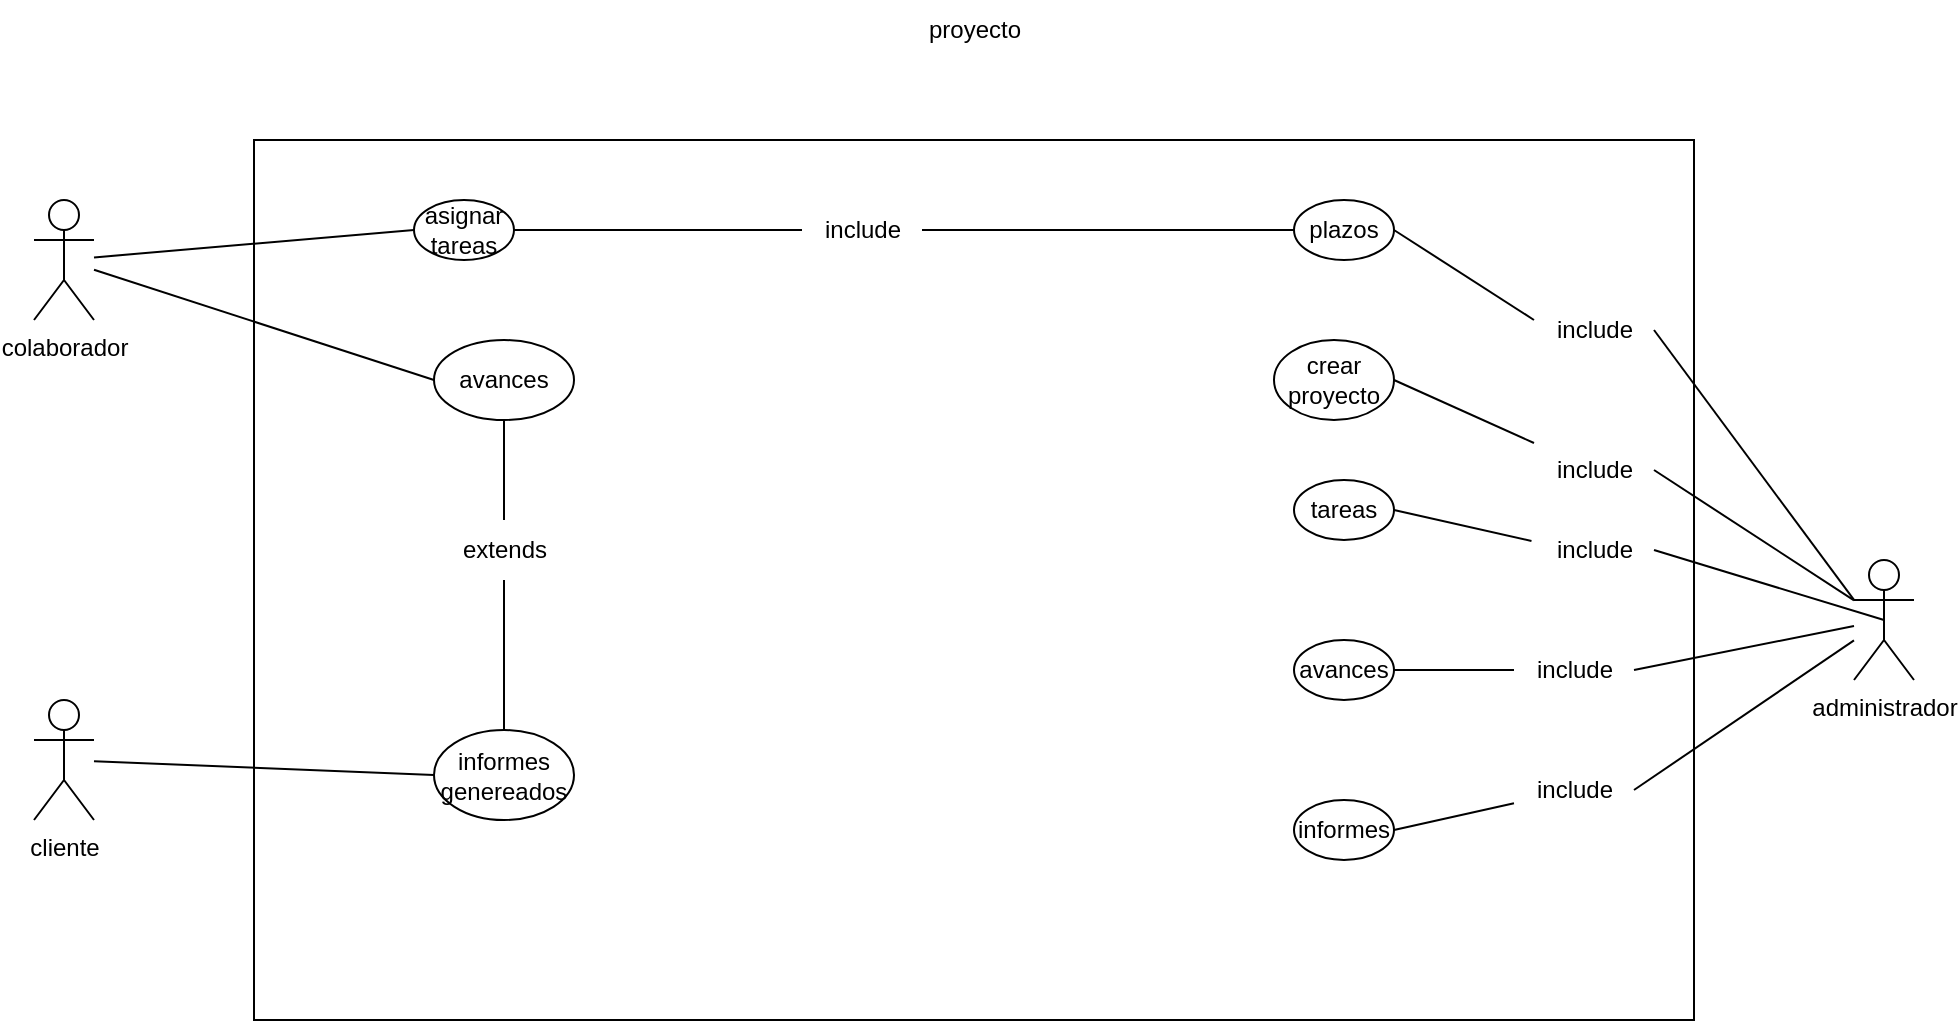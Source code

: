 <mxfile version="28.1.1" pages="2">
  <diagram name="Página-1" id="GuE6-7UxbCQpU3fI9Hgw">
    <mxGraphModel grid="1" page="1" gridSize="10" guides="1" tooltips="1" connect="1" arrows="1" fold="1" pageScale="1" pageWidth="827" pageHeight="1169" math="0" shadow="0">
      <root>
        <mxCell id="0" />
        <mxCell id="1" parent="0" />
        <mxCell id="JMt6g2PzTP9PemR2RMLR-1" value="" style="rounded=0;whiteSpace=wrap;html=1;" vertex="1" parent="1">
          <mxGeometry x="80" y="40" width="720" height="440" as="geometry" />
        </mxCell>
        <mxCell id="JMt6g2PzTP9PemR2RMLR-2" value="&lt;font style=&quot;vertical-align: inherit;&quot; dir=&quot;auto&quot;&gt;&lt;font style=&quot;vertical-align: inherit;&quot; dir=&quot;auto&quot;&gt;colaborador&lt;/font&gt;&lt;/font&gt;" style="shape=umlActor;verticalLabelPosition=bottom;verticalAlign=top;html=1;outlineConnect=0;" vertex="1" parent="1">
          <mxGeometry x="-30" y="70" width="30" height="60" as="geometry" />
        </mxCell>
        <mxCell id="JMt6g2PzTP9PemR2RMLR-3" value="&lt;font style=&quot;vertical-align: inherit;&quot; dir=&quot;auto&quot;&gt;&lt;font style=&quot;vertical-align: inherit;&quot; dir=&quot;auto&quot;&gt;administrador&lt;/font&gt;&lt;/font&gt;" style="shape=umlActor;verticalLabelPosition=bottom;verticalAlign=top;html=1;outlineConnect=0;" vertex="1" parent="1">
          <mxGeometry x="880" y="250" width="30" height="60" as="geometry" />
        </mxCell>
        <mxCell id="JMt6g2PzTP9PemR2RMLR-4" value="&lt;font style=&quot;vertical-align: inherit;&quot; dir=&quot;auto&quot;&gt;&lt;font style=&quot;vertical-align: inherit;&quot; dir=&quot;auto&quot;&gt;cliente&lt;/font&gt;&lt;/font&gt;" style="shape=umlActor;verticalLabelPosition=bottom;verticalAlign=top;html=1;outlineConnect=0;" vertex="1" parent="1">
          <mxGeometry x="-30" y="320" width="30" height="60" as="geometry" />
        </mxCell>
        <mxCell id="JMt6g2PzTP9PemR2RMLR-5" value="&lt;font style=&quot;vertical-align: inherit;&quot; dir=&quot;auto&quot;&gt;&lt;font style=&quot;vertical-align: inherit;&quot; dir=&quot;auto&quot;&gt;&lt;font style=&quot;vertical-align: inherit;&quot; dir=&quot;auto&quot;&gt;&lt;font style=&quot;vertical-align: inherit;&quot; dir=&quot;auto&quot;&gt;plazos&lt;/font&gt;&lt;/font&gt;&lt;/font&gt;&lt;/font&gt;" style="ellipse;whiteSpace=wrap;html=1;" vertex="1" parent="1">
          <mxGeometry x="600" y="70" width="50" height="30" as="geometry" />
        </mxCell>
        <mxCell id="JMt6g2PzTP9PemR2RMLR-6" value="&lt;font style=&quot;vertical-align: inherit;&quot; dir=&quot;auto&quot;&gt;&lt;font style=&quot;vertical-align: inherit;&quot; dir=&quot;auto&quot;&gt;crear proyecto&lt;/font&gt;&lt;/font&gt;" style="ellipse;whiteSpace=wrap;html=1;" vertex="1" parent="1">
          <mxGeometry x="590" y="140" width="60" height="40" as="geometry" />
        </mxCell>
        <mxCell id="JMt6g2PzTP9PemR2RMLR-7" value="&lt;font style=&quot;vertical-align: inherit;&quot; dir=&quot;auto&quot;&gt;&lt;font style=&quot;vertical-align: inherit;&quot; dir=&quot;auto&quot;&gt;tareas&lt;/font&gt;&lt;/font&gt;" style="ellipse;whiteSpace=wrap;html=1;" vertex="1" parent="1">
          <mxGeometry x="600" y="210" width="50" height="30" as="geometry" />
        </mxCell>
        <mxCell id="JMt6g2PzTP9PemR2RMLR-8" value="&lt;font style=&quot;vertical-align: inherit;&quot; dir=&quot;auto&quot;&gt;&lt;font style=&quot;vertical-align: inherit;&quot; dir=&quot;auto&quot;&gt;avances&lt;/font&gt;&lt;/font&gt;" style="ellipse;whiteSpace=wrap;html=1;" vertex="1" parent="1">
          <mxGeometry x="600" y="290" width="50" height="30" as="geometry" />
        </mxCell>
        <mxCell id="JMt6g2PzTP9PemR2RMLR-9" value="&lt;font style=&quot;vertical-align: inherit;&quot; dir=&quot;auto&quot;&gt;&lt;font style=&quot;vertical-align: inherit;&quot; dir=&quot;auto&quot;&gt;informes&lt;/font&gt;&lt;/font&gt;" style="ellipse;whiteSpace=wrap;html=1;" vertex="1" parent="1">
          <mxGeometry x="600" y="370" width="50" height="30" as="geometry" />
        </mxCell>
        <mxCell id="JMt6g2PzTP9PemR2RMLR-10" value="&lt;font style=&quot;vertical-align: inherit;&quot; dir=&quot;auto&quot;&gt;&lt;font style=&quot;vertical-align: inherit;&quot; dir=&quot;auto&quot;&gt;informes genereados&lt;/font&gt;&lt;/font&gt;" style="ellipse;whiteSpace=wrap;html=1;" vertex="1" parent="1">
          <mxGeometry x="170" y="335" width="70" height="45" as="geometry" />
        </mxCell>
        <mxCell id="JMt6g2PzTP9PemR2RMLR-11" value="&lt;font style=&quot;vertical-align: inherit;&quot; dir=&quot;auto&quot;&gt;&lt;font style=&quot;vertical-align: inherit;&quot; dir=&quot;auto&quot;&gt;asignar tareas&lt;/font&gt;&lt;/font&gt;" style="ellipse;whiteSpace=wrap;html=1;" vertex="1" parent="1">
          <mxGeometry x="160" y="70" width="50" height="30" as="geometry" />
        </mxCell>
        <mxCell id="JMt6g2PzTP9PemR2RMLR-12" value="&lt;font style=&quot;vertical-align: inherit;&quot; dir=&quot;auto&quot;&gt;&lt;font style=&quot;vertical-align: inherit;&quot; dir=&quot;auto&quot;&gt;avances&lt;/font&gt;&lt;/font&gt;" style="ellipse;whiteSpace=wrap;html=1;" vertex="1" parent="1">
          <mxGeometry x="170" y="140" width="70" height="40" as="geometry" />
        </mxCell>
        <mxCell id="JMt6g2PzTP9PemR2RMLR-13" value="" style="endArrow=none;html=1;rounded=0;exitX=0;exitY=0.5;exitDx=0;exitDy=0;" edge="1" parent="1" source="JMt6g2PzTP9PemR2RMLR-11" target="JMt6g2PzTP9PemR2RMLR-2">
          <mxGeometry width="50" height="50" relative="1" as="geometry">
            <mxPoint x="440" y="270" as="sourcePoint" />
            <mxPoint x="490" y="220" as="targetPoint" />
          </mxGeometry>
        </mxCell>
        <mxCell id="JMt6g2PzTP9PemR2RMLR-15" value="" style="endArrow=none;html=1;rounded=0;exitX=0;exitY=0.5;exitDx=0;exitDy=0;" edge="1" parent="1" source="JMt6g2PzTP9PemR2RMLR-12" target="JMt6g2PzTP9PemR2RMLR-2">
          <mxGeometry width="50" height="50" relative="1" as="geometry">
            <mxPoint x="170" y="152" as="sourcePoint" />
            <mxPoint y="120" as="targetPoint" />
          </mxGeometry>
        </mxCell>
        <mxCell id="JMt6g2PzTP9PemR2RMLR-16" value="" style="endArrow=none;html=1;rounded=0;exitX=0;exitY=0.5;exitDx=0;exitDy=0;" edge="1" parent="1" source="JMt6g2PzTP9PemR2RMLR-10" target="JMt6g2PzTP9PemR2RMLR-4">
          <mxGeometry width="50" height="50" relative="1" as="geometry">
            <mxPoint x="570" y="342" as="sourcePoint" />
            <mxPoint x="400" y="310" as="targetPoint" />
          </mxGeometry>
        </mxCell>
        <mxCell id="JMt6g2PzTP9PemR2RMLR-17" value="" style="endArrow=none;html=1;rounded=0;exitX=0;exitY=0.5;exitDx=0;exitDy=0;entryX=1;entryY=0.5;entryDx=0;entryDy=0;" edge="1" parent="1" source="JMt6g2PzTP9PemR2RMLR-30" target="JMt6g2PzTP9PemR2RMLR-11">
          <mxGeometry width="50" height="50" relative="1" as="geometry">
            <mxPoint x="580" y="402" as="sourcePoint" />
            <mxPoint x="410" y="370" as="targetPoint" />
          </mxGeometry>
        </mxCell>
        <mxCell id="JMt6g2PzTP9PemR2RMLR-18" value="" style="endArrow=none;html=1;rounded=0;exitX=0;exitY=0.333;exitDx=0;exitDy=0;exitPerimeter=0;entryX=1;entryY=0.5;entryDx=0;entryDy=0;" edge="1" parent="1" source="C6NTHhXEkg698x2v7Pb0-1" target="JMt6g2PzTP9PemR2RMLR-5">
          <mxGeometry width="50" height="50" relative="1" as="geometry">
            <mxPoint x="660" y="162" as="sourcePoint" />
            <mxPoint x="490" y="130" as="targetPoint" />
          </mxGeometry>
        </mxCell>
        <mxCell id="JMt6g2PzTP9PemR2RMLR-19" value="" style="endArrow=none;html=1;rounded=0;entryX=1;entryY=0.5;entryDx=0;entryDy=0;" edge="1" parent="1" source="C6NTHhXEkg698x2v7Pb0-3" target="JMt6g2PzTP9PemR2RMLR-6">
          <mxGeometry width="50" height="50" relative="1" as="geometry">
            <mxPoint x="670" y="202" as="sourcePoint" />
            <mxPoint x="500" y="170" as="targetPoint" />
          </mxGeometry>
        </mxCell>
        <mxCell id="JMt6g2PzTP9PemR2RMLR-20" value="" style="endArrow=none;html=1;rounded=0;exitX=-0.021;exitY=0.349;exitDx=0;exitDy=0;exitPerimeter=0;entryX=1;entryY=0.5;entryDx=0;entryDy=0;" edge="1" parent="1" source="C6NTHhXEkg698x2v7Pb0-5" target="JMt6g2PzTP9PemR2RMLR-7">
          <mxGeometry width="50" height="50" relative="1" as="geometry">
            <mxPoint x="670" y="242" as="sourcePoint" />
            <mxPoint x="500" y="210" as="targetPoint" />
          </mxGeometry>
        </mxCell>
        <mxCell id="JMt6g2PzTP9PemR2RMLR-21" value="" style="endArrow=none;html=1;rounded=0;entryX=1;entryY=0.5;entryDx=0;entryDy=0;" edge="1" parent="1" source="C6NTHhXEkg698x2v7Pb0-7" target="JMt6g2PzTP9PemR2RMLR-8">
          <mxGeometry width="50" height="50" relative="1" as="geometry">
            <mxPoint x="670" y="282" as="sourcePoint" />
            <mxPoint x="500" y="250" as="targetPoint" />
          </mxGeometry>
        </mxCell>
        <mxCell id="JMt6g2PzTP9PemR2RMLR-22" value="" style="endArrow=none;html=1;rounded=0;entryX=1;entryY=0.5;entryDx=0;entryDy=0;" edge="1" parent="1" source="C6NTHhXEkg698x2v7Pb0-9" target="JMt6g2PzTP9PemR2RMLR-9">
          <mxGeometry width="50" height="50" relative="1" as="geometry">
            <mxPoint x="670" y="322" as="sourcePoint" />
            <mxPoint x="500" y="290" as="targetPoint" />
          </mxGeometry>
        </mxCell>
        <mxCell id="JMt6g2PzTP9PemR2RMLR-28" value="" style="endArrow=none;html=1;rounded=0;exitX=0.5;exitY=0;exitDx=0;exitDy=0;entryX=0.5;entryY=1;entryDx=0;entryDy=0;" edge="1" parent="1" source="JMt6g2PzTP9PemR2RMLR-31" target="JMt6g2PzTP9PemR2RMLR-12">
          <mxGeometry width="50" height="50" relative="1" as="geometry">
            <mxPoint x="610" y="402" as="sourcePoint" />
            <mxPoint x="440" y="370" as="targetPoint" />
          </mxGeometry>
        </mxCell>
        <mxCell id="JMt6g2PzTP9PemR2RMLR-29" value="&lt;font style=&quot;vertical-align: inherit;&quot; dir=&quot;auto&quot;&gt;&lt;font style=&quot;vertical-align: inherit;&quot; dir=&quot;auto&quot;&gt;proyecto&lt;/font&gt;&lt;/font&gt;" style="text;html=1;align=center;verticalAlign=middle;resizable=0;points=[];autosize=1;strokeColor=none;fillColor=none;" vertex="1" parent="1">
          <mxGeometry x="405" y="-30" width="70" height="30" as="geometry" />
        </mxCell>
        <mxCell id="JMt6g2PzTP9PemR2RMLR-32" value="" style="endArrow=none;html=1;rounded=0;exitX=0.5;exitY=0;exitDx=0;exitDy=0;entryX=0.5;entryY=1;entryDx=0;entryDy=0;" edge="1" parent="1" source="JMt6g2PzTP9PemR2RMLR-10" target="JMt6g2PzTP9PemR2RMLR-31">
          <mxGeometry width="50" height="50" relative="1" as="geometry">
            <mxPoint x="195" y="335" as="sourcePoint" />
            <mxPoint x="185" y="170" as="targetPoint" />
          </mxGeometry>
        </mxCell>
        <mxCell id="JMt6g2PzTP9PemR2RMLR-31" value="&lt;font style=&quot;vertical-align: inherit;&quot; dir=&quot;auto&quot;&gt;&lt;font style=&quot;vertical-align: inherit;&quot; dir=&quot;auto&quot;&gt;extends&lt;/font&gt;&lt;/font&gt;" style="text;html=1;align=center;verticalAlign=middle;resizable=0;points=[];autosize=1;strokeColor=none;fillColor=none;" vertex="1" parent="1">
          <mxGeometry x="170" y="230" width="70" height="30" as="geometry" />
        </mxCell>
        <mxCell id="C6NTHhXEkg698x2v7Pb0-2" value="" style="endArrow=none;html=1;rounded=0;exitX=0;exitY=0.333;exitDx=0;exitDy=0;exitPerimeter=0;entryX=1;entryY=0.5;entryDx=0;entryDy=0;" edge="1" parent="1" source="JMt6g2PzTP9PemR2RMLR-3" target="C6NTHhXEkg698x2v7Pb0-1">
          <mxGeometry width="50" height="50" relative="1" as="geometry">
            <mxPoint x="880" y="270" as="sourcePoint" />
            <mxPoint x="650" y="85" as="targetPoint" />
          </mxGeometry>
        </mxCell>
        <mxCell id="C6NTHhXEkg698x2v7Pb0-1" value="&lt;font style=&quot;vertical-align: inherit;&quot; dir=&quot;auto&quot;&gt;&lt;font style=&quot;vertical-align: inherit;&quot; dir=&quot;auto&quot;&gt;include&lt;/font&gt;&lt;/font&gt;" style="text;html=1;align=center;verticalAlign=middle;resizable=0;points=[];autosize=1;strokeColor=none;fillColor=none;" vertex="1" parent="1">
          <mxGeometry x="720" y="120" width="60" height="30" as="geometry" />
        </mxCell>
        <mxCell id="C6NTHhXEkg698x2v7Pb0-4" value="" style="endArrow=none;html=1;rounded=0;entryX=1;entryY=0.5;entryDx=0;entryDy=0;" edge="1" parent="1" source="JMt6g2PzTP9PemR2RMLR-3" target="C6NTHhXEkg698x2v7Pb0-3">
          <mxGeometry width="50" height="50" relative="1" as="geometry">
            <mxPoint x="880" y="273" as="sourcePoint" />
            <mxPoint x="650" y="160" as="targetPoint" />
          </mxGeometry>
        </mxCell>
        <mxCell id="C6NTHhXEkg698x2v7Pb0-3" value="&lt;font style=&quot;vertical-align: inherit;&quot; dir=&quot;auto&quot;&gt;&lt;font style=&quot;vertical-align: inherit;&quot; dir=&quot;auto&quot;&gt;include&lt;/font&gt;&lt;/font&gt;" style="text;html=1;align=center;verticalAlign=middle;resizable=0;points=[];autosize=1;strokeColor=none;fillColor=none;" vertex="1" parent="1">
          <mxGeometry x="720" y="190" width="60" height="30" as="geometry" />
        </mxCell>
        <mxCell id="C6NTHhXEkg698x2v7Pb0-6" value="" style="endArrow=none;html=1;rounded=0;exitX=0.5;exitY=0.5;exitDx=0;exitDy=0;exitPerimeter=0;entryX=1;entryY=0.5;entryDx=0;entryDy=0;" edge="1" parent="1" source="JMt6g2PzTP9PemR2RMLR-3" target="C6NTHhXEkg698x2v7Pb0-5">
          <mxGeometry width="50" height="50" relative="1" as="geometry">
            <mxPoint x="895" y="280" as="sourcePoint" />
            <mxPoint x="650" y="225" as="targetPoint" />
          </mxGeometry>
        </mxCell>
        <mxCell id="C6NTHhXEkg698x2v7Pb0-5" value="&lt;font style=&quot;vertical-align: inherit;&quot; dir=&quot;auto&quot;&gt;&lt;font style=&quot;vertical-align: inherit;&quot; dir=&quot;auto&quot;&gt;include&lt;/font&gt;&lt;/font&gt;" style="text;html=1;align=center;verticalAlign=middle;resizable=0;points=[];autosize=1;strokeColor=none;fillColor=none;" vertex="1" parent="1">
          <mxGeometry x="720" y="230" width="60" height="30" as="geometry" />
        </mxCell>
        <mxCell id="C6NTHhXEkg698x2v7Pb0-8" value="" style="endArrow=none;html=1;rounded=0;entryX=1;entryY=0.5;entryDx=0;entryDy=0;" edge="1" parent="1" source="JMt6g2PzTP9PemR2RMLR-3" target="C6NTHhXEkg698x2v7Pb0-7">
          <mxGeometry width="50" height="50" relative="1" as="geometry">
            <mxPoint x="880" y="282" as="sourcePoint" />
            <mxPoint x="650" y="305" as="targetPoint" />
          </mxGeometry>
        </mxCell>
        <mxCell id="C6NTHhXEkg698x2v7Pb0-7" value="&lt;font style=&quot;vertical-align: inherit;&quot; dir=&quot;auto&quot;&gt;&lt;font style=&quot;vertical-align: inherit;&quot; dir=&quot;auto&quot;&gt;include&lt;/font&gt;&lt;/font&gt;" style="text;html=1;align=center;verticalAlign=middle;resizable=0;points=[];autosize=1;strokeColor=none;fillColor=none;" vertex="1" parent="1">
          <mxGeometry x="710" y="290" width="60" height="30" as="geometry" />
        </mxCell>
        <mxCell id="C6NTHhXEkg698x2v7Pb0-10" value="" style="endArrow=none;html=1;rounded=0;entryX=1;entryY=0.5;entryDx=0;entryDy=0;" edge="1" parent="1" source="JMt6g2PzTP9PemR2RMLR-3" target="C6NTHhXEkg698x2v7Pb0-9">
          <mxGeometry width="50" height="50" relative="1" as="geometry">
            <mxPoint x="880" y="286" as="sourcePoint" />
            <mxPoint x="650" y="385" as="targetPoint" />
          </mxGeometry>
        </mxCell>
        <mxCell id="C6NTHhXEkg698x2v7Pb0-9" value="&lt;font style=&quot;vertical-align: inherit;&quot; dir=&quot;auto&quot;&gt;&lt;font style=&quot;vertical-align: inherit;&quot; dir=&quot;auto&quot;&gt;include&lt;/font&gt;&lt;/font&gt;" style="text;html=1;align=center;verticalAlign=middle;resizable=0;points=[];autosize=1;strokeColor=none;fillColor=none;" vertex="1" parent="1">
          <mxGeometry x="710" y="350" width="60" height="30" as="geometry" />
        </mxCell>
        <mxCell id="C6NTHhXEkg698x2v7Pb0-11" value="" style="endArrow=none;html=1;rounded=0;exitX=0;exitY=0.5;exitDx=0;exitDy=0;entryX=1;entryY=0.5;entryDx=0;entryDy=0;" edge="1" parent="1" source="JMt6g2PzTP9PemR2RMLR-5" target="JMt6g2PzTP9PemR2RMLR-30">
          <mxGeometry width="50" height="50" relative="1" as="geometry">
            <mxPoint x="600" y="85" as="sourcePoint" />
            <mxPoint x="210" y="85" as="targetPoint" />
          </mxGeometry>
        </mxCell>
        <mxCell id="JMt6g2PzTP9PemR2RMLR-30" value="&lt;font style=&quot;vertical-align: inherit;&quot; dir=&quot;auto&quot;&gt;&lt;font style=&quot;vertical-align: inherit;&quot; dir=&quot;auto&quot;&gt;include&lt;/font&gt;&lt;/font&gt;" style="text;html=1;align=center;verticalAlign=middle;resizable=0;points=[];autosize=1;strokeColor=none;fillColor=none;" vertex="1" parent="1">
          <mxGeometry x="354" y="70" width="60" height="30" as="geometry" />
        </mxCell>
      </root>
    </mxGraphModel>
  </diagram>
  <diagram id="zXXc227d9lFMKUCJnyEI" name="Página-2">
    <mxGraphModel grid="1" page="1" gridSize="10" guides="1" tooltips="1" connect="1" arrows="1" fold="1" pageScale="1" pageWidth="827" pageHeight="1169" math="0" shadow="0">
      <root>
        <mxCell id="0" />
        <mxCell id="1" parent="0" />
        <mxCell id="X9EPXAHqiq2JF3I1gY1_-1" value="" style="rounded=0;whiteSpace=wrap;html=1;" vertex="1" parent="1">
          <mxGeometry x="411" y="300" width="720" height="440" as="geometry" />
        </mxCell>
        <mxCell id="X9EPXAHqiq2JF3I1gY1_-2" value="&lt;font style=&quot;vertical-align: inherit;&quot; dir=&quot;auto&quot;&gt;&lt;font style=&quot;vertical-align: inherit;&quot; dir=&quot;auto&quot;&gt;administrador&lt;/font&gt;&lt;/font&gt;" style="shape=umlActor;verticalLabelPosition=bottom;verticalAlign=top;html=1;outlineConnect=0;" vertex="1" parent="1">
          <mxGeometry x="301" y="330" width="30" height="60" as="geometry" />
        </mxCell>
        <mxCell id="X9EPXAHqiq2JF3I1gY1_-3" value="&lt;font style=&quot;vertical-align: inherit;&quot; dir=&quot;auto&quot;&gt;&lt;font style=&quot;vertical-align: inherit;&quot; dir=&quot;auto&quot;&gt;cliente&lt;/font&gt;&lt;/font&gt;" style="shape=umlActor;verticalLabelPosition=bottom;verticalAlign=top;html=1;outlineConnect=0;" vertex="1" parent="1">
          <mxGeometry x="1211" y="510" width="30" height="60" as="geometry" />
        </mxCell>
        <mxCell id="X9EPXAHqiq2JF3I1gY1_-5" value="&lt;font style=&quot;vertical-align: inherit;&quot; dir=&quot;auto&quot;&gt;&lt;font style=&quot;vertical-align: inherit;&quot; dir=&quot;auto&quot;&gt;&lt;font style=&quot;vertical-align: inherit;&quot; dir=&quot;auto&quot;&gt;&lt;font style=&quot;vertical-align: inherit;&quot; dir=&quot;auto&quot;&gt;reserva&lt;/font&gt;&lt;/font&gt;&lt;/font&gt;&lt;/font&gt;" style="ellipse;whiteSpace=wrap;html=1;" vertex="1" parent="1">
          <mxGeometry x="900" y="430" width="50" height="30" as="geometry" />
        </mxCell>
        <mxCell id="X9EPXAHqiq2JF3I1gY1_-39" style="edgeStyle=orthogonalEdgeStyle;rounded=0;orthogonalLoop=1;jettySize=auto;html=1;entryX=0.5;entryY=0;entryDx=0;entryDy=0;" edge="1" parent="1" source="X9EPXAHqiq2JF3I1gY1_-40" target="X9EPXAHqiq2JF3I1gY1_-5">
          <mxGeometry relative="1" as="geometry" />
        </mxCell>
        <mxCell id="X9EPXAHqiq2JF3I1gY1_-6" value="&lt;font style=&quot;vertical-align: inherit;&quot; dir=&quot;auto&quot;&gt;&lt;font style=&quot;vertical-align: inherit;&quot; dir=&quot;auto&quot;&gt;efectuar pago&lt;/font&gt;&lt;/font&gt;" style="ellipse;whiteSpace=wrap;html=1;" vertex="1" parent="1">
          <mxGeometry x="910" y="310" width="60" height="40" as="geometry" />
        </mxCell>
        <mxCell id="X9EPXAHqiq2JF3I1gY1_-42" style="edgeStyle=orthogonalEdgeStyle;rounded=0;orthogonalLoop=1;jettySize=auto;html=1;entryX=0.5;entryY=1;entryDx=0;entryDy=0;" edge="1" parent="1" source="X9EPXAHqiq2JF3I1gY1_-43" target="X9EPXAHqiq2JF3I1gY1_-5">
          <mxGeometry relative="1" as="geometry" />
        </mxCell>
        <mxCell id="X9EPXAHqiq2JF3I1gY1_-7" value="&lt;font style=&quot;vertical-align: inherit;&quot; dir=&quot;auto&quot;&gt;&lt;font style=&quot;vertical-align: inherit;&quot; dir=&quot;auto&quot;&gt;cancelar reserva&lt;/font&gt;&lt;/font&gt;" style="ellipse;whiteSpace=wrap;html=1;" vertex="1" parent="1">
          <mxGeometry x="890" y="550" width="50" height="30" as="geometry" />
        </mxCell>
        <mxCell id="X9EPXAHqiq2JF3I1gY1_-8" value="&lt;font style=&quot;vertical-align: inherit;&quot; dir=&quot;auto&quot;&gt;&lt;font style=&quot;vertical-align: inherit;&quot; dir=&quot;auto&quot;&gt;avances&lt;/font&gt;&lt;/font&gt;" style="ellipse;whiteSpace=wrap;html=1;" vertex="1" parent="1">
          <mxGeometry x="900" y="620" width="50" height="30" as="geometry" />
        </mxCell>
        <mxCell id="X9EPXAHqiq2JF3I1gY1_-9" value="registrar" style="ellipse;whiteSpace=wrap;html=1;" vertex="1" parent="1">
          <mxGeometry x="521" y="510" width="89" height="50" as="geometry" />
        </mxCell>
        <mxCell id="X9EPXAHqiq2JF3I1gY1_-11" value="&lt;font style=&quot;vertical-align: inherit;&quot; dir=&quot;auto&quot;&gt;&lt;font style=&quot;vertical-align: inherit;&quot; dir=&quot;auto&quot;&gt;disponibilidad&lt;/font&gt;&lt;/font&gt;" style="ellipse;whiteSpace=wrap;html=1;" vertex="1" parent="1">
          <mxGeometry x="491" y="330" width="79" height="40" as="geometry" />
        </mxCell>
        <mxCell id="X9EPXAHqiq2JF3I1gY1_-12" value="&lt;font style=&quot;vertical-align: inherit;&quot; dir=&quot;auto&quot;&gt;&lt;font style=&quot;vertical-align: inherit;&quot; dir=&quot;auto&quot;&gt;invenario&lt;/font&gt;&lt;/font&gt;" style="ellipse;whiteSpace=wrap;html=1;" vertex="1" parent="1">
          <mxGeometry x="501" y="400" width="70" height="40" as="geometry" />
        </mxCell>
        <mxCell id="X9EPXAHqiq2JF3I1gY1_-13" value="" style="endArrow=none;html=1;rounded=0;exitX=0;exitY=0.5;exitDx=0;exitDy=0;" edge="1" parent="1" source="X9EPXAHqiq2JF3I1gY1_-11" target="X9EPXAHqiq2JF3I1gY1_-2">
          <mxGeometry width="50" height="50" relative="1" as="geometry">
            <mxPoint x="771" y="530" as="sourcePoint" />
            <mxPoint x="821" y="480" as="targetPoint" />
          </mxGeometry>
        </mxCell>
        <mxCell id="X9EPXAHqiq2JF3I1gY1_-14" value="" style="endArrow=none;html=1;rounded=0;exitX=0;exitY=0.5;exitDx=0;exitDy=0;" edge="1" parent="1" source="X9EPXAHqiq2JF3I1gY1_-12" target="X9EPXAHqiq2JF3I1gY1_-2">
          <mxGeometry width="50" height="50" relative="1" as="geometry">
            <mxPoint x="501" y="412" as="sourcePoint" />
            <mxPoint x="331" y="380" as="targetPoint" />
          </mxGeometry>
        </mxCell>
        <mxCell id="X9EPXAHqiq2JF3I1gY1_-16" value="" style="endArrow=none;html=1;rounded=0;exitX=0;exitY=0.5;exitDx=0;exitDy=0;entryX=1;entryY=0.5;entryDx=0;entryDy=0;" edge="1" parent="1" source="X9EPXAHqiq2JF3I1gY1_-37" target="X9EPXAHqiq2JF3I1gY1_-11">
          <mxGeometry width="50" height="50" relative="1" as="geometry">
            <mxPoint x="911" y="662" as="sourcePoint" />
            <mxPoint x="741" y="630" as="targetPoint" />
          </mxGeometry>
        </mxCell>
        <mxCell id="X9EPXAHqiq2JF3I1gY1_-17" value="" style="endArrow=none;html=1;rounded=0;exitX=0;exitY=0.333;exitDx=0;exitDy=0;exitPerimeter=0;entryX=1;entryY=0.5;entryDx=0;entryDy=0;" edge="1" parent="1" source="X9EPXAHqiq2JF3I1gY1_-27" target="X9EPXAHqiq2JF3I1gY1_-5">
          <mxGeometry width="50" height="50" relative="1" as="geometry">
            <mxPoint x="991" y="422" as="sourcePoint" />
            <mxPoint x="821" y="390" as="targetPoint" />
          </mxGeometry>
        </mxCell>
        <mxCell id="X9EPXAHqiq2JF3I1gY1_-18" value="" style="endArrow=none;html=1;rounded=0;entryX=1;entryY=0.5;entryDx=0;entryDy=0;" edge="1" parent="1" source="X9EPXAHqiq2JF3I1gY1_-29" target="X9EPXAHqiq2JF3I1gY1_-6">
          <mxGeometry width="50" height="50" relative="1" as="geometry">
            <mxPoint x="1001" y="462" as="sourcePoint" />
            <mxPoint x="831" y="430" as="targetPoint" />
          </mxGeometry>
        </mxCell>
        <mxCell id="X9EPXAHqiq2JF3I1gY1_-19" value="" style="endArrow=none;html=1;rounded=0;exitX=-0.021;exitY=0.349;exitDx=0;exitDy=0;exitPerimeter=0;entryX=1;entryY=0.5;entryDx=0;entryDy=0;" edge="1" parent="1" source="X9EPXAHqiq2JF3I1gY1_-31" target="X9EPXAHqiq2JF3I1gY1_-7">
          <mxGeometry width="50" height="50" relative="1" as="geometry">
            <mxPoint x="1001" y="502" as="sourcePoint" />
            <mxPoint x="831" y="470" as="targetPoint" />
          </mxGeometry>
        </mxCell>
        <mxCell id="X9EPXAHqiq2JF3I1gY1_-20" value="" style="endArrow=none;html=1;rounded=0;entryX=1;entryY=0.5;entryDx=0;entryDy=0;" edge="1" parent="1" source="X9EPXAHqiq2JF3I1gY1_-33" target="X9EPXAHqiq2JF3I1gY1_-8">
          <mxGeometry width="50" height="50" relative="1" as="geometry">
            <mxPoint x="1001" y="542" as="sourcePoint" />
            <mxPoint x="831" y="510" as="targetPoint" />
          </mxGeometry>
        </mxCell>
        <mxCell id="X9EPXAHqiq2JF3I1gY1_-21" value="" style="endArrow=none;html=1;rounded=0;entryX=0;entryY=0.5;entryDx=0;entryDy=0;" edge="1" parent="1" source="X9EPXAHqiq2JF3I1gY1_-35" target="X9EPXAHqiq2JF3I1gY1_-9">
          <mxGeometry width="50" height="50" relative="1" as="geometry">
            <mxPoint x="1001" y="582" as="sourcePoint" />
            <mxPoint x="831" y="550" as="targetPoint" />
          </mxGeometry>
        </mxCell>
        <mxCell id="X9EPXAHqiq2JF3I1gY1_-23" value="&lt;font style=&quot;vertical-align: inherit;&quot; dir=&quot;auto&quot;&gt;&lt;font style=&quot;vertical-align: inherit;&quot; dir=&quot;auto&quot;&gt;9&lt;/font&gt;&lt;/font&gt;" style="text;html=1;align=center;verticalAlign=middle;resizable=0;points=[];autosize=1;strokeColor=none;fillColor=none;" vertex="1" parent="1">
          <mxGeometry x="756" y="230" width="30" height="30" as="geometry" />
        </mxCell>
        <mxCell id="X9EPXAHqiq2JF3I1gY1_-26" value="" style="endArrow=none;html=1;rounded=0;exitX=0;exitY=0.333;exitDx=0;exitDy=0;exitPerimeter=0;entryX=1;entryY=0.5;entryDx=0;entryDy=0;" edge="1" parent="1" source="X9EPXAHqiq2JF3I1gY1_-3" target="X9EPXAHqiq2JF3I1gY1_-27">
          <mxGeometry width="50" height="50" relative="1" as="geometry">
            <mxPoint x="1211" y="530" as="sourcePoint" />
            <mxPoint x="981" y="345" as="targetPoint" />
          </mxGeometry>
        </mxCell>
        <mxCell id="X9EPXAHqiq2JF3I1gY1_-27" value="&lt;font style=&quot;vertical-align: inherit;&quot; dir=&quot;auto&quot;&gt;&lt;font style=&quot;vertical-align: inherit;&quot; dir=&quot;auto&quot;&gt;include&lt;/font&gt;&lt;/font&gt;" style="text;html=1;align=center;verticalAlign=middle;resizable=0;points=[];autosize=1;strokeColor=none;fillColor=none;" vertex="1" parent="1">
          <mxGeometry x="1040" y="430" width="60" height="30" as="geometry" />
        </mxCell>
        <mxCell id="X9EPXAHqiq2JF3I1gY1_-28" value="" style="endArrow=none;html=1;rounded=0;entryX=1;entryY=0.5;entryDx=0;entryDy=0;" edge="1" parent="1" source="X9EPXAHqiq2JF3I1gY1_-3" target="X9EPXAHqiq2JF3I1gY1_-29">
          <mxGeometry width="50" height="50" relative="1" as="geometry">
            <mxPoint x="1211" y="533" as="sourcePoint" />
            <mxPoint x="981" y="420" as="targetPoint" />
          </mxGeometry>
        </mxCell>
        <mxCell id="X9EPXAHqiq2JF3I1gY1_-29" value="&lt;font style=&quot;vertical-align: inherit;&quot; dir=&quot;auto&quot;&gt;&lt;font style=&quot;vertical-align: inherit;&quot; dir=&quot;auto&quot;&gt;include&lt;/font&gt;&lt;/font&gt;" style="text;html=1;align=center;verticalAlign=middle;resizable=0;points=[];autosize=1;strokeColor=none;fillColor=none;" vertex="1" parent="1">
          <mxGeometry x="1030" y="320" width="60" height="30" as="geometry" />
        </mxCell>
        <mxCell id="X9EPXAHqiq2JF3I1gY1_-30" value="" style="endArrow=none;html=1;rounded=0;exitX=0.5;exitY=0.5;exitDx=0;exitDy=0;exitPerimeter=0;entryX=1;entryY=0.5;entryDx=0;entryDy=0;" edge="1" parent="1" source="X9EPXAHqiq2JF3I1gY1_-3" target="X9EPXAHqiq2JF3I1gY1_-31">
          <mxGeometry width="50" height="50" relative="1" as="geometry">
            <mxPoint x="1226" y="540" as="sourcePoint" />
            <mxPoint x="981" y="485" as="targetPoint" />
          </mxGeometry>
        </mxCell>
        <mxCell id="X9EPXAHqiq2JF3I1gY1_-31" value="&lt;font style=&quot;vertical-align: inherit;&quot; dir=&quot;auto&quot;&gt;&lt;font style=&quot;vertical-align: inherit;&quot; dir=&quot;auto&quot;&gt;include&lt;/font&gt;&lt;/font&gt;" style="text;html=1;align=center;verticalAlign=middle;resizable=0;points=[];autosize=1;strokeColor=none;fillColor=none;" vertex="1" parent="1">
          <mxGeometry x="1040" y="540" width="60" height="30" as="geometry" />
        </mxCell>
        <mxCell id="X9EPXAHqiq2JF3I1gY1_-32" value="" style="endArrow=none;html=1;rounded=0;entryX=1;entryY=0.5;entryDx=0;entryDy=0;" edge="1" parent="1" source="X9EPXAHqiq2JF3I1gY1_-3" target="X9EPXAHqiq2JF3I1gY1_-33">
          <mxGeometry width="50" height="50" relative="1" as="geometry">
            <mxPoint x="1211" y="542" as="sourcePoint" />
            <mxPoint x="981" y="565" as="targetPoint" />
          </mxGeometry>
        </mxCell>
        <mxCell id="X9EPXAHqiq2JF3I1gY1_-33" value="&lt;font style=&quot;vertical-align: inherit;&quot; dir=&quot;auto&quot;&gt;&lt;font style=&quot;vertical-align: inherit;&quot; dir=&quot;auto&quot;&gt;include&lt;/font&gt;&lt;/font&gt;" style="text;html=1;align=center;verticalAlign=middle;resizable=0;points=[];autosize=1;strokeColor=none;fillColor=none;" vertex="1" parent="1">
          <mxGeometry x="1020" y="620" width="60" height="30" as="geometry" />
        </mxCell>
        <mxCell id="X9EPXAHqiq2JF3I1gY1_-34" value="" style="endArrow=none;html=1;rounded=0;entryX=1;entryY=0.5;entryDx=0;entryDy=0;" edge="1" parent="1" source="X9EPXAHqiq2JF3I1gY1_-2" target="X9EPXAHqiq2JF3I1gY1_-35">
          <mxGeometry width="50" height="50" relative="1" as="geometry">
            <mxPoint x="1211" y="546" as="sourcePoint" />
            <mxPoint x="981" y="645" as="targetPoint" />
          </mxGeometry>
        </mxCell>
        <mxCell id="X9EPXAHqiq2JF3I1gY1_-35" value="&lt;font style=&quot;vertical-align: inherit;&quot; dir=&quot;auto&quot;&gt;&lt;font style=&quot;vertical-align: inherit;&quot; dir=&quot;auto&quot;&gt;include&lt;/font&gt;&lt;/font&gt;" style="text;html=1;align=center;verticalAlign=middle;resizable=0;points=[];autosize=1;strokeColor=none;fillColor=none;" vertex="1" parent="1">
          <mxGeometry x="400" y="460" width="60" height="30" as="geometry" />
        </mxCell>
        <mxCell id="X9EPXAHqiq2JF3I1gY1_-36" value="" style="endArrow=none;html=1;rounded=0;exitX=0;exitY=0.5;exitDx=0;exitDy=0;entryX=1;entryY=0.5;entryDx=0;entryDy=0;" edge="1" parent="1" source="X9EPXAHqiq2JF3I1gY1_-5" target="X9EPXAHqiq2JF3I1gY1_-37">
          <mxGeometry width="50" height="50" relative="1" as="geometry">
            <mxPoint x="931" y="345" as="sourcePoint" />
            <mxPoint x="541" y="345" as="targetPoint" />
          </mxGeometry>
        </mxCell>
        <mxCell id="X9EPXAHqiq2JF3I1gY1_-37" value="&lt;font style=&quot;vertical-align: inherit;&quot; dir=&quot;auto&quot;&gt;&lt;font style=&quot;vertical-align: inherit;&quot; dir=&quot;auto&quot;&gt;include&lt;/font&gt;&lt;/font&gt;" style="text;html=1;align=center;verticalAlign=middle;resizable=0;points=[];autosize=1;strokeColor=none;fillColor=none;" vertex="1" parent="1">
          <mxGeometry x="685" y="330" width="60" height="30" as="geometry" />
        </mxCell>
        <mxCell id="X9EPXAHqiq2JF3I1gY1_-41" value="" style="edgeStyle=orthogonalEdgeStyle;rounded=0;orthogonalLoop=1;jettySize=auto;html=1;entryX=0.5;entryY=0;entryDx=0;entryDy=0;" edge="1" parent="1" source="X9EPXAHqiq2JF3I1gY1_-6" target="X9EPXAHqiq2JF3I1gY1_-40">
          <mxGeometry relative="1" as="geometry">
            <mxPoint x="940" y="350" as="sourcePoint" />
            <mxPoint x="925" y="430" as="targetPoint" />
          </mxGeometry>
        </mxCell>
        <mxCell id="X9EPXAHqiq2JF3I1gY1_-40" value="&lt;font style=&quot;vertical-align: inherit;&quot; dir=&quot;auto&quot;&gt;&lt;font style=&quot;vertical-align: inherit;&quot; dir=&quot;auto&quot;&gt;include&lt;/font&gt;&lt;/font&gt;" style="text;html=1;align=center;verticalAlign=middle;resizable=0;points=[];autosize=1;strokeColor=none;fillColor=none;" vertex="1" parent="1">
          <mxGeometry x="910" y="370" width="60" height="30" as="geometry" />
        </mxCell>
        <mxCell id="X9EPXAHqiq2JF3I1gY1_-44" value="" style="edgeStyle=orthogonalEdgeStyle;rounded=0;orthogonalLoop=1;jettySize=auto;html=1;entryX=0.5;entryY=1;entryDx=0;entryDy=0;" edge="1" parent="1" source="X9EPXAHqiq2JF3I1gY1_-7" target="X9EPXAHqiq2JF3I1gY1_-43">
          <mxGeometry relative="1" as="geometry">
            <mxPoint x="915" y="530" as="sourcePoint" />
            <mxPoint x="925" y="460" as="targetPoint" />
          </mxGeometry>
        </mxCell>
        <mxCell id="X9EPXAHqiq2JF3I1gY1_-43" value="extends" style="text;html=1;align=center;verticalAlign=middle;resizable=0;points=[];autosize=1;strokeColor=none;fillColor=none;" vertex="1" parent="1">
          <mxGeometry x="890" y="490" width="70" height="30" as="geometry" />
        </mxCell>
      </root>
    </mxGraphModel>
  </diagram>
</mxfile>
